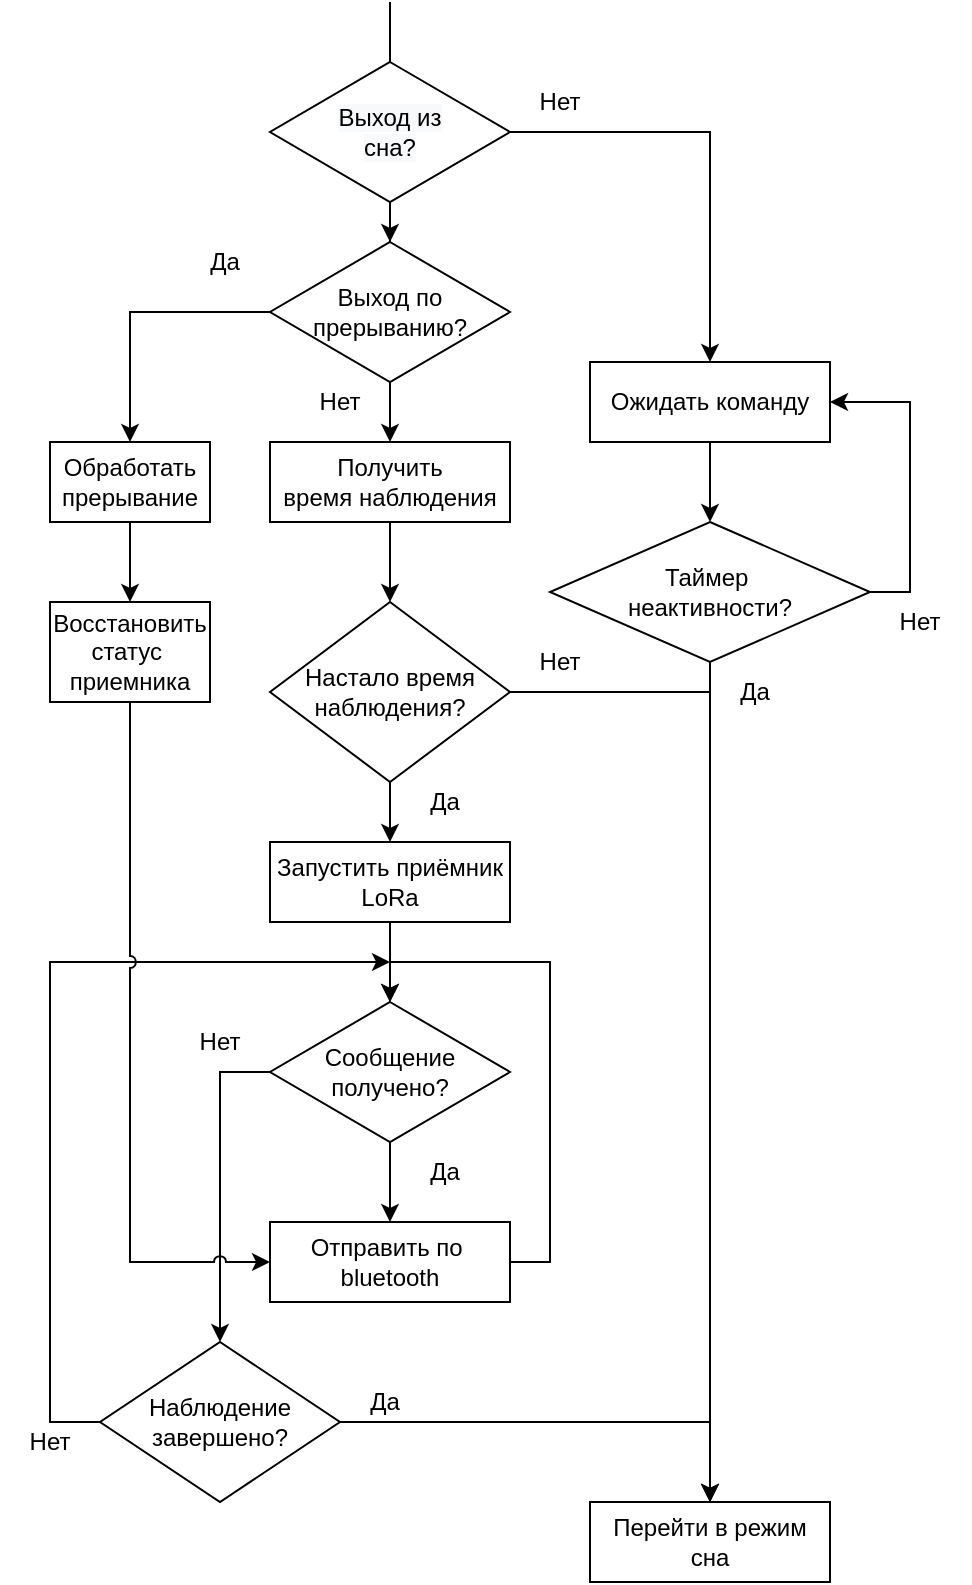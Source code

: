 <mxfile version="20.6.2" type="device"><diagram id="UlyWRQ5f8UTSCGbbf0NY" name="Page-1"><mxGraphModel dx="946" dy="620" grid="1" gridSize="10" guides="1" tooltips="1" connect="1" arrows="1" fold="1" page="1" pageScale="1" pageWidth="827" pageHeight="1169" math="0" shadow="0"><root><mxCell id="0"/><mxCell id="1" parent="0"/><mxCell id="C1pbC_rwlZXL6cnln1ys-7" style="edgeStyle=orthogonalEdgeStyle;rounded=0;orthogonalLoop=1;jettySize=auto;html=1;entryX=0.5;entryY=0;entryDx=0;entryDy=0;" edge="1" parent="1" source="C1pbC_rwlZXL6cnln1ys-2" target="C1pbC_rwlZXL6cnln1ys-6"><mxGeometry relative="1" as="geometry"/></mxCell><mxCell id="C1pbC_rwlZXL6cnln1ys-2" value="Получить&lt;br&gt;время наблюдения&lt;br&gt;" style="rounded=0;whiteSpace=wrap;html=1;" vertex="1" parent="1"><mxGeometry x="280" y="230" width="120" height="40" as="geometry"/></mxCell><mxCell id="C1pbC_rwlZXL6cnln1ys-14" style="edgeStyle=orthogonalEdgeStyle;rounded=0;orthogonalLoop=1;jettySize=auto;html=1;entryX=0.5;entryY=0;entryDx=0;entryDy=0;" edge="1" parent="1" source="C1pbC_rwlZXL6cnln1ys-5" target="C1pbC_rwlZXL6cnln1ys-9"><mxGeometry relative="1" as="geometry"/></mxCell><mxCell id="C1pbC_rwlZXL6cnln1ys-50" style="edgeStyle=orthogonalEdgeStyle;rounded=0;orthogonalLoop=1;jettySize=auto;html=1;startArrow=none;startFill=0;endArrow=classic;endFill=1;" edge="1" parent="1" source="C1pbC_rwlZXL6cnln1ys-5" target="C1pbC_rwlZXL6cnln1ys-49"><mxGeometry relative="1" as="geometry"/></mxCell><mxCell id="C1pbC_rwlZXL6cnln1ys-5" value="&lt;span style=&quot;caret-color: rgb(0, 0, 0); color: rgb(0, 0, 0); font-family: Helvetica; font-size: 12px; font-style: normal; font-variant-caps: normal; font-weight: 400; letter-spacing: normal; text-align: center; text-indent: 0px; text-transform: none; word-spacing: 0px; -webkit-text-stroke-width: 0px; background-color: rgb(248, 249, 250); text-decoration: none; float: none; display: inline !important;&quot;&gt;Выход из&lt;/span&gt;&lt;br style=&quot;caret-color: rgb(0, 0, 0); color: rgb(0, 0, 0); font-family: Helvetica; font-size: 12px; font-style: normal; font-variant-caps: normal; font-weight: 400; letter-spacing: normal; text-align: center; text-indent: 0px; text-transform: none; word-spacing: 0px; -webkit-text-stroke-width: 0px; text-decoration: none;&quot;&gt;&lt;span style=&quot;caret-color: rgb(0, 0, 0); color: rgb(0, 0, 0); font-family: Helvetica; font-size: 12px; font-style: normal; font-variant-caps: normal; font-weight: 400; letter-spacing: normal; text-align: center; text-indent: 0px; text-transform: none; word-spacing: 0px; -webkit-text-stroke-width: 0px; background-color: rgb(248, 249, 250); text-decoration: none; float: none; display: inline !important;&quot;&gt;сна?&lt;/span&gt;" style="rhombus;whiteSpace=wrap;html=1;" vertex="1" parent="1"><mxGeometry x="280" y="40" width="120" height="70" as="geometry"/></mxCell><mxCell id="C1pbC_rwlZXL6cnln1ys-12" style="edgeStyle=orthogonalEdgeStyle;rounded=0;orthogonalLoop=1;jettySize=auto;html=1;entryX=0.5;entryY=0;entryDx=0;entryDy=0;" edge="1" parent="1" source="C1pbC_rwlZXL6cnln1ys-6" target="C1pbC_rwlZXL6cnln1ys-10"><mxGeometry relative="1" as="geometry"/></mxCell><mxCell id="C1pbC_rwlZXL6cnln1ys-21" style="edgeStyle=orthogonalEdgeStyle;rounded=0;orthogonalLoop=1;jettySize=auto;html=1;entryX=0.5;entryY=0;entryDx=0;entryDy=0;" edge="1" parent="1" source="C1pbC_rwlZXL6cnln1ys-6" target="C1pbC_rwlZXL6cnln1ys-20"><mxGeometry relative="1" as="geometry"/></mxCell><mxCell id="C1pbC_rwlZXL6cnln1ys-6" value="Настало время&lt;br&gt;наблюдения?" style="rhombus;whiteSpace=wrap;html=1;" vertex="1" parent="1"><mxGeometry x="280" y="310" width="120" height="90" as="geometry"/></mxCell><mxCell id="C1pbC_rwlZXL6cnln1ys-15" style="edgeStyle=orthogonalEdgeStyle;rounded=0;orthogonalLoop=1;jettySize=auto;html=1;entryX=0.5;entryY=0;entryDx=0;entryDy=0;" edge="1" parent="1" source="C1pbC_rwlZXL6cnln1ys-9" target="C1pbC_rwlZXL6cnln1ys-11"><mxGeometry relative="1" as="geometry"/></mxCell><mxCell id="C1pbC_rwlZXL6cnln1ys-9" value="Ожидать команду" style="rounded=0;whiteSpace=wrap;html=1;" vertex="1" parent="1"><mxGeometry x="440" y="190" width="120" height="40" as="geometry"/></mxCell><mxCell id="C1pbC_rwlZXL6cnln1ys-10" value="Перейти в режим сна" style="rounded=0;whiteSpace=wrap;html=1;" vertex="1" parent="1"><mxGeometry x="440" y="760" width="120" height="40" as="geometry"/></mxCell><mxCell id="C1pbC_rwlZXL6cnln1ys-13" style="edgeStyle=orthogonalEdgeStyle;rounded=0;orthogonalLoop=1;jettySize=auto;html=1;entryX=0.5;entryY=0;entryDx=0;entryDy=0;" edge="1" parent="1" source="C1pbC_rwlZXL6cnln1ys-11" target="C1pbC_rwlZXL6cnln1ys-10"><mxGeometry relative="1" as="geometry"/></mxCell><mxCell id="C1pbC_rwlZXL6cnln1ys-19" style="edgeStyle=orthogonalEdgeStyle;rounded=0;orthogonalLoop=1;jettySize=auto;html=1;entryX=1;entryY=0.5;entryDx=0;entryDy=0;exitX=1;exitY=0.5;exitDx=0;exitDy=0;" edge="1" parent="1" source="C1pbC_rwlZXL6cnln1ys-11" target="C1pbC_rwlZXL6cnln1ys-9"><mxGeometry relative="1" as="geometry"><mxPoint x="670" y="265" as="targetPoint"/><Array as="points"><mxPoint x="600" y="305"/><mxPoint x="600" y="210"/></Array></mxGeometry></mxCell><mxCell id="C1pbC_rwlZXL6cnln1ys-11" value="Таймер&amp;nbsp;&lt;br&gt;неактивности?" style="rhombus;whiteSpace=wrap;html=1;" vertex="1" parent="1"><mxGeometry x="420" y="270" width="160" height="70" as="geometry"/></mxCell><mxCell id="C1pbC_rwlZXL6cnln1ys-36" style="edgeStyle=orthogonalEdgeStyle;rounded=0;orthogonalLoop=1;jettySize=auto;html=1;entryX=0.5;entryY=0;entryDx=0;entryDy=0;startArrow=none;startFill=0;endArrow=classic;endFill=1;" edge="1" parent="1" source="C1pbC_rwlZXL6cnln1ys-20" target="C1pbC_rwlZXL6cnln1ys-35"><mxGeometry relative="1" as="geometry"/></mxCell><mxCell id="C1pbC_rwlZXL6cnln1ys-20" value="Запустить приёмник LoRa" style="rounded=0;whiteSpace=wrap;html=1;" vertex="1" parent="1"><mxGeometry x="280" y="430" width="120" height="40" as="geometry"/></mxCell><mxCell id="C1pbC_rwlZXL6cnln1ys-23" style="edgeStyle=orthogonalEdgeStyle;rounded=0;orthogonalLoop=1;jettySize=auto;html=1;entryX=0.5;entryY=0;entryDx=0;entryDy=0;" edge="1" parent="1" source="C1pbC_rwlZXL6cnln1ys-22" target="C1pbC_rwlZXL6cnln1ys-10"><mxGeometry relative="1" as="geometry"/></mxCell><mxCell id="C1pbC_rwlZXL6cnln1ys-44" style="edgeStyle=orthogonalEdgeStyle;rounded=0;orthogonalLoop=1;jettySize=auto;html=1;startArrow=none;startFill=0;endArrow=classic;endFill=1;exitX=0;exitY=0.5;exitDx=0;exitDy=0;" edge="1" parent="1" source="C1pbC_rwlZXL6cnln1ys-22"><mxGeometry relative="1" as="geometry"><mxPoint x="340" y="490" as="targetPoint"/><Array as="points"><mxPoint x="170" y="720"/><mxPoint x="170" y="490"/></Array></mxGeometry></mxCell><mxCell id="C1pbC_rwlZXL6cnln1ys-22" value="Наблюдение&lt;br&gt;завершено?" style="rhombus;whiteSpace=wrap;html=1;" vertex="1" parent="1"><mxGeometry x="195" y="680" width="120" height="80" as="geometry"/></mxCell><mxCell id="C1pbC_rwlZXL6cnln1ys-27" value="Нет" style="text;html=1;strokeColor=none;fillColor=none;align=center;verticalAlign=middle;whiteSpace=wrap;rounded=0;" vertex="1" parent="1"><mxGeometry x="400" y="50" width="50" height="20" as="geometry"/></mxCell><mxCell id="C1pbC_rwlZXL6cnln1ys-28" value="Нет" style="text;html=1;strokeColor=none;fillColor=none;align=center;verticalAlign=middle;whiteSpace=wrap;rounded=0;" vertex="1" parent="1"><mxGeometry x="580" y="310" width="50" height="20" as="geometry"/></mxCell><mxCell id="C1pbC_rwlZXL6cnln1ys-29" value="Нет" style="text;html=1;strokeColor=none;fillColor=none;align=center;verticalAlign=middle;whiteSpace=wrap;rounded=0;" vertex="1" parent="1"><mxGeometry x="400" y="330" width="50" height="20" as="geometry"/></mxCell><mxCell id="C1pbC_rwlZXL6cnln1ys-30" value="Нет" style="text;html=1;strokeColor=none;fillColor=none;align=center;verticalAlign=middle;whiteSpace=wrap;rounded=0;" vertex="1" parent="1"><mxGeometry x="230" y="520" width="50" height="20" as="geometry"/></mxCell><mxCell id="C1pbC_rwlZXL6cnln1ys-31" value="Да" style="text;html=1;strokeColor=none;fillColor=none;align=center;verticalAlign=middle;whiteSpace=wrap;rounded=0;" vertex="1" parent="1"><mxGeometry x="235" y="130" width="45" height="20" as="geometry"/></mxCell><mxCell id="C1pbC_rwlZXL6cnln1ys-32" value="Да" style="text;html=1;strokeColor=none;fillColor=none;align=center;verticalAlign=middle;whiteSpace=wrap;rounded=0;" vertex="1" parent="1"><mxGeometry x="345" y="400" width="45" height="20" as="geometry"/></mxCell><mxCell id="C1pbC_rwlZXL6cnln1ys-33" value="Да" style="text;html=1;strokeColor=none;fillColor=none;align=center;verticalAlign=middle;whiteSpace=wrap;rounded=0;" vertex="1" parent="1"><mxGeometry x="500" y="345" width="45" height="20" as="geometry"/></mxCell><mxCell id="C1pbC_rwlZXL6cnln1ys-34" value="Да" style="text;html=1;strokeColor=none;fillColor=none;align=center;verticalAlign=middle;whiteSpace=wrap;rounded=0;" vertex="1" parent="1"><mxGeometry x="345" y="585" width="45" height="20" as="geometry"/></mxCell><mxCell id="C1pbC_rwlZXL6cnln1ys-39" style="edgeStyle=orthogonalEdgeStyle;rounded=0;orthogonalLoop=1;jettySize=auto;html=1;entryX=0.5;entryY=0;entryDx=0;entryDy=0;startArrow=none;startFill=0;endArrow=classic;endFill=1;" edge="1" parent="1" source="C1pbC_rwlZXL6cnln1ys-35" target="C1pbC_rwlZXL6cnln1ys-38"><mxGeometry relative="1" as="geometry"/></mxCell><mxCell id="C1pbC_rwlZXL6cnln1ys-42" style="edgeStyle=orthogonalEdgeStyle;rounded=0;orthogonalLoop=1;jettySize=auto;html=1;entryX=0.5;entryY=0;entryDx=0;entryDy=0;startArrow=none;startFill=0;endArrow=classic;endFill=1;exitX=0;exitY=0.5;exitDx=0;exitDy=0;" edge="1" parent="1" source="C1pbC_rwlZXL6cnln1ys-35" target="C1pbC_rwlZXL6cnln1ys-22"><mxGeometry relative="1" as="geometry"/></mxCell><mxCell id="C1pbC_rwlZXL6cnln1ys-35" value="Сообщение&lt;br&gt;получено?" style="rhombus;whiteSpace=wrap;html=1;" vertex="1" parent="1"><mxGeometry x="280" y="510" width="120" height="70" as="geometry"/></mxCell><mxCell id="C1pbC_rwlZXL6cnln1ys-41" style="edgeStyle=orthogonalEdgeStyle;rounded=0;orthogonalLoop=1;jettySize=auto;html=1;startArrow=none;startFill=0;endArrow=classic;endFill=1;entryX=0.5;entryY=0;entryDx=0;entryDy=0;exitX=1;exitY=0.5;exitDx=0;exitDy=0;" edge="1" parent="1" source="C1pbC_rwlZXL6cnln1ys-38" target="C1pbC_rwlZXL6cnln1ys-35"><mxGeometry relative="1" as="geometry"><mxPoint x="440" y="530" as="targetPoint"/></mxGeometry></mxCell><mxCell id="C1pbC_rwlZXL6cnln1ys-38" value="Отправить по&amp;nbsp;&lt;br&gt;bluetooth" style="rounded=0;whiteSpace=wrap;html=1;" vertex="1" parent="1"><mxGeometry x="280" y="620" width="120" height="40" as="geometry"/></mxCell><mxCell id="C1pbC_rwlZXL6cnln1ys-45" value="Да" style="text;html=1;strokeColor=none;fillColor=none;align=center;verticalAlign=middle;whiteSpace=wrap;rounded=0;" vertex="1" parent="1"><mxGeometry x="315" y="700" width="45" height="20" as="geometry"/></mxCell><mxCell id="C1pbC_rwlZXL6cnln1ys-46" value="Нет" style="text;html=1;strokeColor=none;fillColor=none;align=center;verticalAlign=middle;whiteSpace=wrap;rounded=0;" vertex="1" parent="1"><mxGeometry x="145" y="720" width="50" height="20" as="geometry"/></mxCell><mxCell id="C1pbC_rwlZXL6cnln1ys-47" value="" style="endArrow=none;html=1;rounded=0;exitX=0.5;exitY=0;exitDx=0;exitDy=0;" edge="1" parent="1" source="C1pbC_rwlZXL6cnln1ys-5"><mxGeometry width="50" height="50" relative="1" as="geometry"><mxPoint x="170" y="80" as="sourcePoint"/><mxPoint x="340" y="10" as="targetPoint"/></mxGeometry></mxCell><mxCell id="C1pbC_rwlZXL6cnln1ys-51" style="edgeStyle=orthogonalEdgeStyle;rounded=0;orthogonalLoop=1;jettySize=auto;html=1;entryX=0.5;entryY=0;entryDx=0;entryDy=0;startArrow=none;startFill=0;endArrow=classic;endFill=1;" edge="1" parent="1" source="C1pbC_rwlZXL6cnln1ys-49" target="C1pbC_rwlZXL6cnln1ys-2"><mxGeometry relative="1" as="geometry"/></mxCell><mxCell id="C1pbC_rwlZXL6cnln1ys-54" style="edgeStyle=orthogonalEdgeStyle;rounded=0;orthogonalLoop=1;jettySize=auto;html=1;entryX=0.5;entryY=0;entryDx=0;entryDy=0;startArrow=none;startFill=0;endArrow=classic;endFill=1;" edge="1" parent="1" source="C1pbC_rwlZXL6cnln1ys-49" target="C1pbC_rwlZXL6cnln1ys-53"><mxGeometry relative="1" as="geometry"/></mxCell><mxCell id="C1pbC_rwlZXL6cnln1ys-49" value="Выход по&lt;br&gt;прерыванию?" style="rhombus;whiteSpace=wrap;html=1;" vertex="1" parent="1"><mxGeometry x="280" y="130" width="120" height="70" as="geometry"/></mxCell><mxCell id="C1pbC_rwlZXL6cnln1ys-52" value="Нет" style="text;html=1;strokeColor=none;fillColor=none;align=center;verticalAlign=middle;whiteSpace=wrap;rounded=0;" vertex="1" parent="1"><mxGeometry x="290" y="200" width="50" height="20" as="geometry"/></mxCell><mxCell id="C1pbC_rwlZXL6cnln1ys-55" style="edgeStyle=orthogonalEdgeStyle;rounded=0;orthogonalLoop=1;jettySize=auto;html=1;entryX=0;entryY=0.5;entryDx=0;entryDy=0;startArrow=none;startFill=0;endArrow=classic;endFill=1;jumpStyle=arc;exitX=0.5;exitY=1;exitDx=0;exitDy=0;" edge="1" parent="1" source="C1pbC_rwlZXL6cnln1ys-56" target="C1pbC_rwlZXL6cnln1ys-38"><mxGeometry relative="1" as="geometry"><mxPoint x="210" y="370" as="sourcePoint"/></mxGeometry></mxCell><mxCell id="C1pbC_rwlZXL6cnln1ys-57" style="edgeStyle=orthogonalEdgeStyle;rounded=0;jumpStyle=arc;orthogonalLoop=1;jettySize=auto;html=1;entryX=0.5;entryY=0;entryDx=0;entryDy=0;startArrow=none;startFill=0;endArrow=classic;endFill=1;" edge="1" parent="1" source="C1pbC_rwlZXL6cnln1ys-53" target="C1pbC_rwlZXL6cnln1ys-56"><mxGeometry relative="1" as="geometry"/></mxCell><mxCell id="C1pbC_rwlZXL6cnln1ys-53" value="Обработать&lt;br&gt;прерывание" style="rounded=0;whiteSpace=wrap;html=1;" vertex="1" parent="1"><mxGeometry x="170" y="230" width="80" height="40" as="geometry"/></mxCell><mxCell id="C1pbC_rwlZXL6cnln1ys-56" value="Восстановить&lt;br&gt;статус&amp;nbsp;&lt;br&gt;приемника" style="rounded=0;whiteSpace=wrap;html=1;" vertex="1" parent="1"><mxGeometry x="170" y="310" width="80" height="50" as="geometry"/></mxCell></root></mxGraphModel></diagram></mxfile>